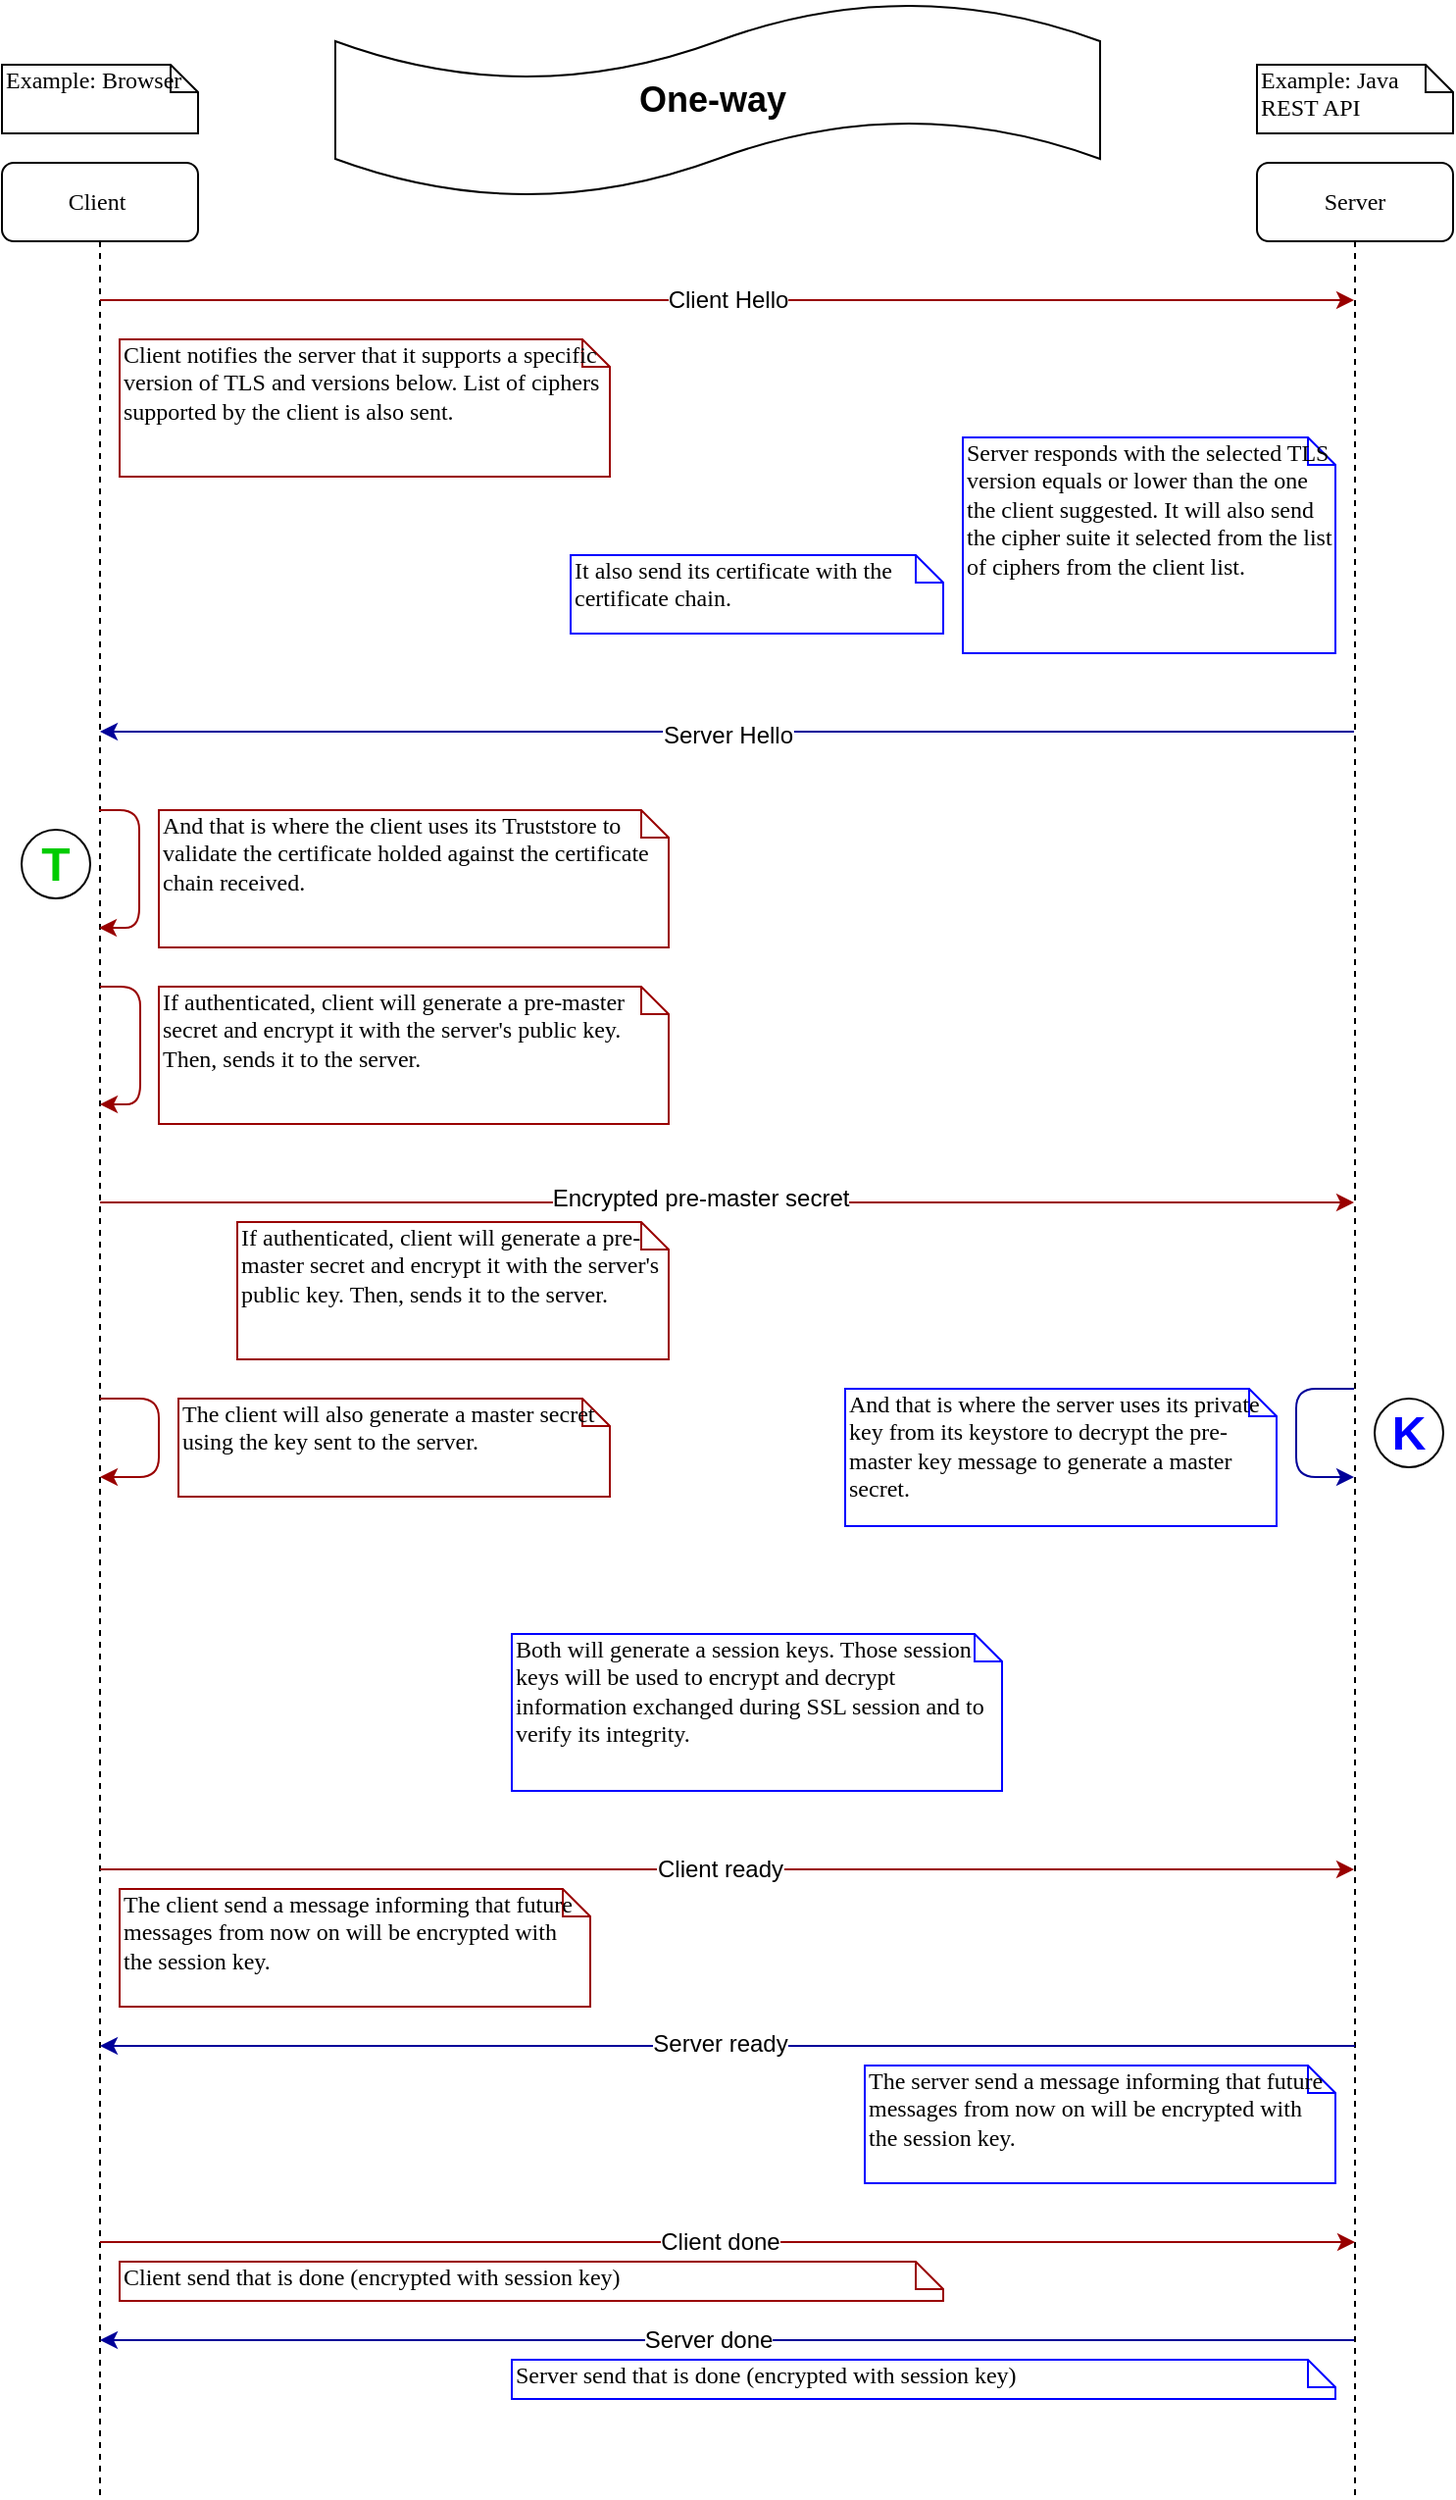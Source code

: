 <mxfile version="12.3.3" type="device" pages="1"><diagram name="Page-1" id="13e1069c-82ec-6db2-03f1-153e76fe0fe0"><mxGraphModel dx="848" dy="711" grid="1" gridSize="10" guides="1" tooltips="1" connect="1" arrows="1" fold="1" page="1" pageScale="1" pageWidth="1100" pageHeight="850" background="#ffffff" math="0" shadow="0"><root><mxCell id="0"/><mxCell id="1" parent="0"/><mxCell id="7baba1c4bc27f4b0-2" value="Server" style="shape=umlLifeline;perimeter=lifelinePerimeter;whiteSpace=wrap;html=1;container=1;collapsible=0;recursiveResize=0;outlineConnect=0;rounded=1;shadow=0;comic=0;labelBackgroundColor=none;strokeWidth=1;fontFamily=Verdana;fontSize=12;align=center;" parent="1" vertex="1"><mxGeometry x="710" y="90" width="100" height="1190" as="geometry"/></mxCell><mxCell id="7baba1c4bc27f4b0-8" value="Client&amp;nbsp;" style="shape=umlLifeline;perimeter=lifelinePerimeter;whiteSpace=wrap;html=1;container=1;collapsible=0;recursiveResize=0;outlineConnect=0;rounded=1;shadow=0;comic=0;labelBackgroundColor=none;strokeWidth=1;fontFamily=Verdana;fontSize=12;align=center;" parent="1" vertex="1"><mxGeometry x="70" y="90" width="100" height="1190" as="geometry"/></mxCell><mxCell id="7baba1c4bc27f4b0-40" value="Client notifies the server that it supports a specific version of TLS and versions below. List of ciphers supported by the client is also sent." style="shape=note;whiteSpace=wrap;html=1;size=14;verticalAlign=top;align=left;spacingTop=-6;rounded=0;shadow=0;comic=0;labelBackgroundColor=none;strokeWidth=1;fontFamily=Verdana;fontSize=12;strokeColor=#990000;" parent="1" vertex="1"><mxGeometry x="130" y="180" width="250" height="70" as="geometry"/></mxCell><mxCell id="7baba1c4bc27f4b0-41" value="Example: Java REST API" style="shape=note;whiteSpace=wrap;html=1;size=14;verticalAlign=top;align=left;spacingTop=-6;rounded=0;shadow=0;comic=0;labelBackgroundColor=none;strokeWidth=1;fontFamily=Verdana;fontSize=12" parent="1" vertex="1"><mxGeometry x="710" y="40" width="100" height="35" as="geometry"/></mxCell><mxCell id="7YScL1Dyq3iwa40KKQuF-1" value="&lt;h2&gt;One-way&amp;nbsp;&lt;/h2&gt;" style="shape=tape;whiteSpace=wrap;html=1;" vertex="1" parent="1"><mxGeometry x="240" y="8" width="390" height="100" as="geometry"/></mxCell><mxCell id="7YScL1Dyq3iwa40KKQuF-2" value="" style="endArrow=classic;html=1;strokeColor=#990000;" edge="1" parent="1" source="7baba1c4bc27f4b0-8" target="7baba1c4bc27f4b0-2"><mxGeometry width="50" height="50" relative="1" as="geometry"><mxPoint x="140" y="250" as="sourcePoint"/><mxPoint x="190" y="200" as="targetPoint"/><Array as="points"><mxPoint x="300" y="160"/></Array></mxGeometry></mxCell><mxCell id="7YScL1Dyq3iwa40KKQuF-4" value="Client Hello" style="text;html=1;align=center;verticalAlign=middle;resizable=0;points=[];;labelBackgroundColor=#ffffff;" vertex="1" connectable="0" parent="7YScL1Dyq3iwa40KKQuF-2"><mxGeometry x="-0.436" y="-127" relative="1" as="geometry"><mxPoint x="139.5" y="-127" as="offset"/></mxGeometry></mxCell><mxCell id="7YScL1Dyq3iwa40KKQuF-5" value="Example: Browser" style="shape=note;whiteSpace=wrap;html=1;size=14;verticalAlign=top;align=left;spacingTop=-6;rounded=0;shadow=0;comic=0;labelBackgroundColor=none;strokeWidth=1;fontFamily=Verdana;fontSize=12" vertex="1" parent="1"><mxGeometry x="70" y="40" width="100" height="35" as="geometry"/></mxCell><mxCell id="7YScL1Dyq3iwa40KKQuF-6" value="" style="endArrow=classic;html=1;strokeColor=#000099;" edge="1" parent="1" source="7baba1c4bc27f4b0-2" target="7baba1c4bc27f4b0-8"><mxGeometry width="50" height="50" relative="1" as="geometry"><mxPoint x="750" y="380" as="sourcePoint"/><mxPoint x="490" y="390" as="targetPoint"/><Array as="points"><mxPoint x="650" y="380"/><mxPoint x="530" y="380"/><mxPoint x="500" y="380"/><mxPoint x="460" y="380"/><mxPoint x="340" y="380"/></Array></mxGeometry></mxCell><mxCell id="7YScL1Dyq3iwa40KKQuF-7" value="Server Hello" style="text;html=1;align=center;verticalAlign=middle;resizable=0;points=[];;labelBackgroundColor=#ffffff;" vertex="1" connectable="0" parent="7YScL1Dyq3iwa40KKQuF-6"><mxGeometry x="-0.07" y="4" relative="1" as="geometry"><mxPoint x="-22" y="-2" as="offset"/></mxGeometry></mxCell><mxCell id="7YScL1Dyq3iwa40KKQuF-8" value="Server responds with the selected TLS version equals or lower than the one the client suggested. It will also send the cipher suite it selected from the list of ciphers from the client list." style="shape=note;whiteSpace=wrap;html=1;size=14;verticalAlign=top;align=left;spacingTop=-6;rounded=0;shadow=0;comic=0;labelBackgroundColor=none;strokeWidth=1;fontFamily=Verdana;fontSize=12;strokeColor=#0000FF;" vertex="1" parent="1"><mxGeometry x="560" y="230" width="190" height="110" as="geometry"/></mxCell><mxCell id="7YScL1Dyq3iwa40KKQuF-9" value="It also send its certificate with the certificate chain." style="shape=note;whiteSpace=wrap;html=1;size=14;verticalAlign=top;align=left;spacingTop=-6;rounded=0;shadow=0;comic=0;labelBackgroundColor=none;strokeWidth=1;fontFamily=Verdana;fontSize=12;strokeColor=#0000FF;" vertex="1" parent="1"><mxGeometry x="360" y="290" width="190" height="40" as="geometry"/></mxCell><mxCell id="7YScL1Dyq3iwa40KKQuF-10" value="" style="endArrow=classic;html=1;strokeColor=#990000;" edge="1" parent="1"><mxGeometry width="50" height="50" relative="1" as="geometry"><mxPoint x="119.5" y="420" as="sourcePoint"/><mxPoint x="119.5" y="480" as="targetPoint"/><Array as="points"><mxPoint x="140" y="420"/><mxPoint x="140" y="450"/><mxPoint x="140" y="480"/></Array></mxGeometry></mxCell><mxCell id="7YScL1Dyq3iwa40KKQuF-11" value="And that is where the client uses its Truststore to validate the certificate holded against the certificate chain received." style="shape=note;whiteSpace=wrap;html=1;size=14;verticalAlign=top;align=left;spacingTop=-6;rounded=0;shadow=0;comic=0;labelBackgroundColor=none;strokeWidth=1;fontFamily=Verdana;fontSize=12;fillColor=none;strokeColor=#990000;" vertex="1" parent="1"><mxGeometry x="150" y="420" width="260" height="70" as="geometry"/></mxCell><mxCell id="7YScL1Dyq3iwa40KKQuF-12" value="&lt;h1&gt;&lt;font color=&quot;#00cc00&quot;&gt;T&lt;/font&gt;&lt;/h1&gt;" style="ellipse;whiteSpace=wrap;html=1;aspect=fixed;" vertex="1" parent="1"><mxGeometry x="80" y="430" width="35" height="35" as="geometry"/></mxCell><mxCell id="7YScL1Dyq3iwa40KKQuF-13" value="" style="endArrow=classic;html=1;strokeColor=#990000;" edge="1" parent="1"><mxGeometry width="50" height="50" relative="1" as="geometry"><mxPoint x="120" y="510" as="sourcePoint"/><mxPoint x="120" y="570" as="targetPoint"/><Array as="points"><mxPoint x="140.5" y="510"/><mxPoint x="140.5" y="540"/><mxPoint x="140.5" y="570"/></Array></mxGeometry></mxCell><mxCell id="7YScL1Dyq3iwa40KKQuF-14" value="If authenticated, client will generate a pre-master secret and encrypt it with the server's public key. Then, sends it to the server." style="shape=note;whiteSpace=wrap;html=1;size=14;verticalAlign=top;align=left;spacingTop=-6;rounded=0;shadow=0;comic=0;labelBackgroundColor=none;strokeWidth=1;fontFamily=Verdana;fontSize=12;fillColor=none;strokeColor=#990000;" vertex="1" parent="1"><mxGeometry x="150" y="510" width="260" height="70" as="geometry"/></mxCell><mxCell id="7YScL1Dyq3iwa40KKQuF-15" value="" style="endArrow=classic;html=1;strokeColor=#990000;" edge="1" parent="1" source="7baba1c4bc27f4b0-8" target="7baba1c4bc27f4b0-2"><mxGeometry width="50" height="50" relative="1" as="geometry"><mxPoint x="170" y="660" as="sourcePoint"/><mxPoint x="220" y="610" as="targetPoint"/><Array as="points"><mxPoint x="470" y="620"/></Array></mxGeometry></mxCell><mxCell id="7YScL1Dyq3iwa40KKQuF-17" value="Encrypted pre-master secret" style="text;html=1;align=center;verticalAlign=middle;resizable=0;points=[];;labelBackgroundColor=#ffffff;" vertex="1" connectable="0" parent="7YScL1Dyq3iwa40KKQuF-15"><mxGeometry x="0.095" y="45" relative="1" as="geometry"><mxPoint x="-44" y="43" as="offset"/></mxGeometry></mxCell><mxCell id="7YScL1Dyq3iwa40KKQuF-16" value="If authenticated, client will generate a pre-master secret and encrypt it with the server's public key. Then, sends it to the server." style="shape=note;whiteSpace=wrap;html=1;size=14;verticalAlign=top;align=left;spacingTop=-6;rounded=0;shadow=0;comic=0;labelBackgroundColor=none;strokeWidth=1;fontFamily=Verdana;fontSize=12;fillColor=none;strokeColor=#990000;" vertex="1" parent="1"><mxGeometry x="190" y="630" width="220" height="70" as="geometry"/></mxCell><mxCell id="7YScL1Dyq3iwa40KKQuF-18" value="" style="endArrow=classic;html=1;strokeColor=#000099;" edge="1" parent="1" source="7baba1c4bc27f4b0-2" target="7baba1c4bc27f4b0-2"><mxGeometry width="50" height="50" relative="1" as="geometry"><mxPoint x="700" y="760" as="sourcePoint"/><mxPoint x="720" y="880" as="targetPoint"/><Array as="points"><mxPoint x="730" y="715"/><mxPoint x="730" y="760"/></Array></mxGeometry></mxCell><mxCell id="7YScL1Dyq3iwa40KKQuF-19" value="And that is where the server uses its private key from its keystore to decrypt the pre-master key message to generate a master secret." style="shape=note;whiteSpace=wrap;html=1;size=14;verticalAlign=top;align=left;spacingTop=-6;rounded=0;shadow=0;comic=0;labelBackgroundColor=none;strokeWidth=1;fontFamily=Verdana;fontSize=12;fillColor=none;strokeColor=#0000FF;" vertex="1" parent="1"><mxGeometry x="500" y="715" width="220" height="70" as="geometry"/></mxCell><mxCell id="7YScL1Dyq3iwa40KKQuF-20" value="" style="endArrow=classic;html=1;strokeColor=#990000;" edge="1" parent="1" source="7baba1c4bc27f4b0-8" target="7baba1c4bc27f4b0-8"><mxGeometry width="50" height="50" relative="1" as="geometry"><mxPoint x="120" y="710" as="sourcePoint"/><mxPoint x="120" y="770" as="targetPoint"/><Array as="points"><mxPoint x="150" y="720"/><mxPoint x="150" y="760"/><mxPoint x="130" y="760"/></Array></mxGeometry></mxCell><mxCell id="7YScL1Dyq3iwa40KKQuF-22" value="The client will also generate a master secret using the key sent to the server." style="shape=note;whiteSpace=wrap;html=1;size=14;verticalAlign=top;align=left;spacingTop=-6;rounded=0;shadow=0;comic=0;labelBackgroundColor=none;strokeWidth=1;fontFamily=Verdana;fontSize=12;fillColor=none;strokeColor=#990000;" vertex="1" parent="1"><mxGeometry x="160" y="720" width="220" height="50" as="geometry"/></mxCell><mxCell id="7YScL1Dyq3iwa40KKQuF-23" value="&lt;h1&gt;&lt;font color=&quot;#0000ff&quot;&gt;K&lt;/font&gt;&lt;/h1&gt;" style="ellipse;whiteSpace=wrap;html=1;aspect=fixed;" vertex="1" parent="1"><mxGeometry x="770" y="720" width="35" height="35" as="geometry"/></mxCell><mxCell id="7YScL1Dyq3iwa40KKQuF-24" value="Both will generate a session keys. Those session keys will be used to encrypt and decrypt information exchanged during SSL session and to verify its integrity." style="shape=note;whiteSpace=wrap;html=1;size=14;verticalAlign=top;align=left;spacingTop=-6;rounded=0;shadow=0;comic=0;labelBackgroundColor=none;strokeWidth=1;fontFamily=Verdana;fontSize=12;fillColor=none;strokeColor=#0000FF;" vertex="1" parent="1"><mxGeometry x="330" y="840" width="250" height="80" as="geometry"/></mxCell><mxCell id="7YScL1Dyq3iwa40KKQuF-27" value="" style="endArrow=classic;html=1;strokeColor=#990000;" edge="1" parent="1" source="7baba1c4bc27f4b0-8" target="7baba1c4bc27f4b0-2"><mxGeometry width="50" height="50" relative="1" as="geometry"><mxPoint x="130" y="1030" as="sourcePoint"/><mxPoint x="750" y="960" as="targetPoint"/><Array as="points"><mxPoint x="470" y="960"/></Array></mxGeometry></mxCell><mxCell id="7YScL1Dyq3iwa40KKQuF-40" value="Client ready" style="text;html=1;align=center;verticalAlign=middle;resizable=0;points=[];;labelBackgroundColor=#ffffff;" vertex="1" connectable="0" parent="7YScL1Dyq3iwa40KKQuF-27"><mxGeometry x="0.095" y="-36" relative="1" as="geometry"><mxPoint x="-34.5" y="-36" as="offset"/></mxGeometry></mxCell><mxCell id="7YScL1Dyq3iwa40KKQuF-28" value="The client send a message informing that future messages from now on will be encrypted with the session key." style="shape=note;whiteSpace=wrap;html=1;size=14;verticalAlign=top;align=left;spacingTop=-6;rounded=0;shadow=0;comic=0;labelBackgroundColor=none;strokeWidth=1;fontFamily=Verdana;fontSize=12;fillColor=none;strokeColor=#990000;" vertex="1" parent="1"><mxGeometry x="130" y="970" width="240" height="60" as="geometry"/></mxCell><mxCell id="7YScL1Dyq3iwa40KKQuF-29" value="" style="endArrow=classic;html=1;strokeColor=#990000;" edge="1" parent="1"><mxGeometry width="50" height="50" relative="1" as="geometry"><mxPoint x="120" y="1150" as="sourcePoint"/><mxPoint x="760" y="1150" as="targetPoint"/><Array as="points"><mxPoint x="470.5" y="1150"/></Array></mxGeometry></mxCell><mxCell id="7YScL1Dyq3iwa40KKQuF-36" value="Client done" style="text;html=1;align=center;verticalAlign=middle;resizable=0;points=[];;labelBackgroundColor=#ffffff;" vertex="1" connectable="0" parent="7YScL1Dyq3iwa40KKQuF-29"><mxGeometry x="0.095" y="-51" relative="1" as="geometry"><mxPoint x="-35" y="-51" as="offset"/></mxGeometry></mxCell><mxCell id="7YScL1Dyq3iwa40KKQuF-30" value="" style="endArrow=classic;html=1;strokeColor=#000099;" edge="1" parent="1" source="7baba1c4bc27f4b0-2" target="7baba1c4bc27f4b0-8"><mxGeometry width="50" height="50" relative="1" as="geometry"><mxPoint x="130" y="1140" as="sourcePoint"/><mxPoint x="120" y="1250" as="targetPoint"/><Array as="points"><mxPoint x="570" y="1200"/><mxPoint x="500" y="1200"/><mxPoint x="390" y="1200"/><mxPoint x="280" y="1200"/><mxPoint x="220" y="1200"/></Array></mxGeometry></mxCell><mxCell id="7YScL1Dyq3iwa40KKQuF-37" value="Server done" style="text;html=1;align=center;verticalAlign=middle;resizable=0;points=[];;labelBackgroundColor=#ffffff;" vertex="1" connectable="0" parent="7YScL1Dyq3iwa40KKQuF-30"><mxGeometry x="0.045" y="2" relative="1" as="geometry"><mxPoint x="4.5" y="-2" as="offset"/></mxGeometry></mxCell><mxCell id="7YScL1Dyq3iwa40KKQuF-31" value="The server send a message informing that future messages from now on will be encrypted with the session key." style="shape=note;whiteSpace=wrap;html=1;size=14;verticalAlign=top;align=left;spacingTop=-6;rounded=0;shadow=0;comic=0;labelBackgroundColor=none;strokeWidth=1;fontFamily=Verdana;fontSize=12;fillColor=none;strokeColor=#0000FF;" vertex="1" parent="1"><mxGeometry x="510" y="1060" width="240" height="60" as="geometry"/></mxCell><mxCell id="7YScL1Dyq3iwa40KKQuF-32" value="" style="endArrow=classic;html=1;strokeColor=#000099;" edge="1" parent="1"><mxGeometry width="50" height="50" relative="1" as="geometry"><mxPoint x="760" y="1050" as="sourcePoint"/><mxPoint x="120" y="1050" as="targetPoint"/><Array as="points"><mxPoint x="481.5" y="1050"/><mxPoint x="370.5" y="1050"/></Array></mxGeometry></mxCell><mxCell id="7YScL1Dyq3iwa40KKQuF-42" value="Server ready" style="text;html=1;align=center;verticalAlign=middle;resizable=0;points=[];;labelBackgroundColor=#ffffff;" vertex="1" connectable="0" parent="7YScL1Dyq3iwa40KKQuF-32"><mxGeometry x="0.013" y="-1" relative="1" as="geometry"><mxPoint as="offset"/></mxGeometry></mxCell><mxCell id="7YScL1Dyq3iwa40KKQuF-34" value="Client send that is done (encrypted with session key)" style="shape=note;whiteSpace=wrap;html=1;size=14;verticalAlign=top;align=left;spacingTop=-6;rounded=0;shadow=0;comic=0;labelBackgroundColor=none;strokeWidth=1;fontFamily=Verdana;fontSize=12;fillColor=none;strokeColor=#990000;" vertex="1" parent="1"><mxGeometry x="130" y="1160" width="420" height="20" as="geometry"/></mxCell><mxCell id="7YScL1Dyq3iwa40KKQuF-38" value="Server send that is done (encrypted with session key)" style="shape=note;whiteSpace=wrap;html=1;size=14;verticalAlign=top;align=left;spacingTop=-6;rounded=0;shadow=0;comic=0;labelBackgroundColor=none;strokeWidth=1;fontFamily=Verdana;fontSize=12;fillColor=none;strokeColor=#0000FF;" vertex="1" parent="1"><mxGeometry x="330" y="1210" width="420" height="20" as="geometry"/></mxCell></root></mxGraphModel></diagram></mxfile>
